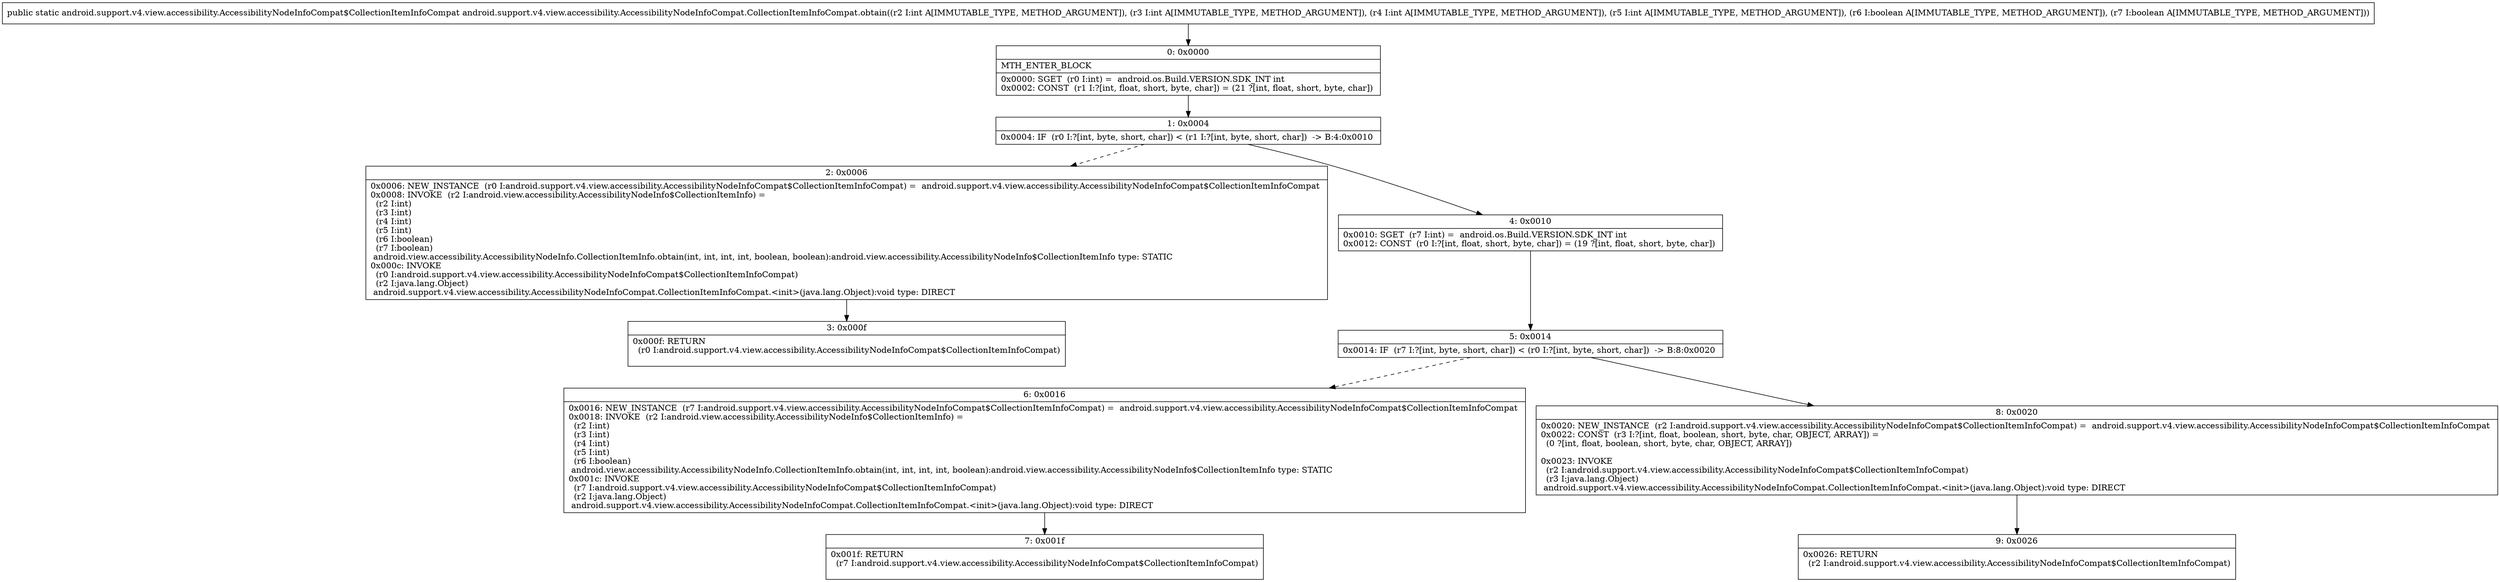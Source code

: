 digraph "CFG forandroid.support.v4.view.accessibility.AccessibilityNodeInfoCompat.CollectionItemInfoCompat.obtain(IIIIZZ)Landroid\/support\/v4\/view\/accessibility\/AccessibilityNodeInfoCompat$CollectionItemInfoCompat;" {
Node_0 [shape=record,label="{0\:\ 0x0000|MTH_ENTER_BLOCK\l|0x0000: SGET  (r0 I:int) =  android.os.Build.VERSION.SDK_INT int \l0x0002: CONST  (r1 I:?[int, float, short, byte, char]) = (21 ?[int, float, short, byte, char]) \l}"];
Node_1 [shape=record,label="{1\:\ 0x0004|0x0004: IF  (r0 I:?[int, byte, short, char]) \< (r1 I:?[int, byte, short, char])  \-\> B:4:0x0010 \l}"];
Node_2 [shape=record,label="{2\:\ 0x0006|0x0006: NEW_INSTANCE  (r0 I:android.support.v4.view.accessibility.AccessibilityNodeInfoCompat$CollectionItemInfoCompat) =  android.support.v4.view.accessibility.AccessibilityNodeInfoCompat$CollectionItemInfoCompat \l0x0008: INVOKE  (r2 I:android.view.accessibility.AccessibilityNodeInfo$CollectionItemInfo) = \l  (r2 I:int)\l  (r3 I:int)\l  (r4 I:int)\l  (r5 I:int)\l  (r6 I:boolean)\l  (r7 I:boolean)\l android.view.accessibility.AccessibilityNodeInfo.CollectionItemInfo.obtain(int, int, int, int, boolean, boolean):android.view.accessibility.AccessibilityNodeInfo$CollectionItemInfo type: STATIC \l0x000c: INVOKE  \l  (r0 I:android.support.v4.view.accessibility.AccessibilityNodeInfoCompat$CollectionItemInfoCompat)\l  (r2 I:java.lang.Object)\l android.support.v4.view.accessibility.AccessibilityNodeInfoCompat.CollectionItemInfoCompat.\<init\>(java.lang.Object):void type: DIRECT \l}"];
Node_3 [shape=record,label="{3\:\ 0x000f|0x000f: RETURN  \l  (r0 I:android.support.v4.view.accessibility.AccessibilityNodeInfoCompat$CollectionItemInfoCompat)\l \l}"];
Node_4 [shape=record,label="{4\:\ 0x0010|0x0010: SGET  (r7 I:int) =  android.os.Build.VERSION.SDK_INT int \l0x0012: CONST  (r0 I:?[int, float, short, byte, char]) = (19 ?[int, float, short, byte, char]) \l}"];
Node_5 [shape=record,label="{5\:\ 0x0014|0x0014: IF  (r7 I:?[int, byte, short, char]) \< (r0 I:?[int, byte, short, char])  \-\> B:8:0x0020 \l}"];
Node_6 [shape=record,label="{6\:\ 0x0016|0x0016: NEW_INSTANCE  (r7 I:android.support.v4.view.accessibility.AccessibilityNodeInfoCompat$CollectionItemInfoCompat) =  android.support.v4.view.accessibility.AccessibilityNodeInfoCompat$CollectionItemInfoCompat \l0x0018: INVOKE  (r2 I:android.view.accessibility.AccessibilityNodeInfo$CollectionItemInfo) = \l  (r2 I:int)\l  (r3 I:int)\l  (r4 I:int)\l  (r5 I:int)\l  (r6 I:boolean)\l android.view.accessibility.AccessibilityNodeInfo.CollectionItemInfo.obtain(int, int, int, int, boolean):android.view.accessibility.AccessibilityNodeInfo$CollectionItemInfo type: STATIC \l0x001c: INVOKE  \l  (r7 I:android.support.v4.view.accessibility.AccessibilityNodeInfoCompat$CollectionItemInfoCompat)\l  (r2 I:java.lang.Object)\l android.support.v4.view.accessibility.AccessibilityNodeInfoCompat.CollectionItemInfoCompat.\<init\>(java.lang.Object):void type: DIRECT \l}"];
Node_7 [shape=record,label="{7\:\ 0x001f|0x001f: RETURN  \l  (r7 I:android.support.v4.view.accessibility.AccessibilityNodeInfoCompat$CollectionItemInfoCompat)\l \l}"];
Node_8 [shape=record,label="{8\:\ 0x0020|0x0020: NEW_INSTANCE  (r2 I:android.support.v4.view.accessibility.AccessibilityNodeInfoCompat$CollectionItemInfoCompat) =  android.support.v4.view.accessibility.AccessibilityNodeInfoCompat$CollectionItemInfoCompat \l0x0022: CONST  (r3 I:?[int, float, boolean, short, byte, char, OBJECT, ARRAY]) = \l  (0 ?[int, float, boolean, short, byte, char, OBJECT, ARRAY])\l \l0x0023: INVOKE  \l  (r2 I:android.support.v4.view.accessibility.AccessibilityNodeInfoCompat$CollectionItemInfoCompat)\l  (r3 I:java.lang.Object)\l android.support.v4.view.accessibility.AccessibilityNodeInfoCompat.CollectionItemInfoCompat.\<init\>(java.lang.Object):void type: DIRECT \l}"];
Node_9 [shape=record,label="{9\:\ 0x0026|0x0026: RETURN  \l  (r2 I:android.support.v4.view.accessibility.AccessibilityNodeInfoCompat$CollectionItemInfoCompat)\l \l}"];
MethodNode[shape=record,label="{public static android.support.v4.view.accessibility.AccessibilityNodeInfoCompat$CollectionItemInfoCompat android.support.v4.view.accessibility.AccessibilityNodeInfoCompat.CollectionItemInfoCompat.obtain((r2 I:int A[IMMUTABLE_TYPE, METHOD_ARGUMENT]), (r3 I:int A[IMMUTABLE_TYPE, METHOD_ARGUMENT]), (r4 I:int A[IMMUTABLE_TYPE, METHOD_ARGUMENT]), (r5 I:int A[IMMUTABLE_TYPE, METHOD_ARGUMENT]), (r6 I:boolean A[IMMUTABLE_TYPE, METHOD_ARGUMENT]), (r7 I:boolean A[IMMUTABLE_TYPE, METHOD_ARGUMENT])) }"];
MethodNode -> Node_0;
Node_0 -> Node_1;
Node_1 -> Node_2[style=dashed];
Node_1 -> Node_4;
Node_2 -> Node_3;
Node_4 -> Node_5;
Node_5 -> Node_6[style=dashed];
Node_5 -> Node_8;
Node_6 -> Node_7;
Node_8 -> Node_9;
}

